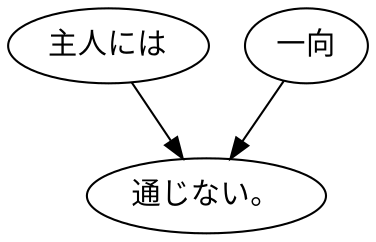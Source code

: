 digraph graph1000 {
	node0 [label="主人には"];
	node1 [label="一向"];
	node2 [label="通じない。"];
	node0 -> node2;
	node1 -> node2;
}
